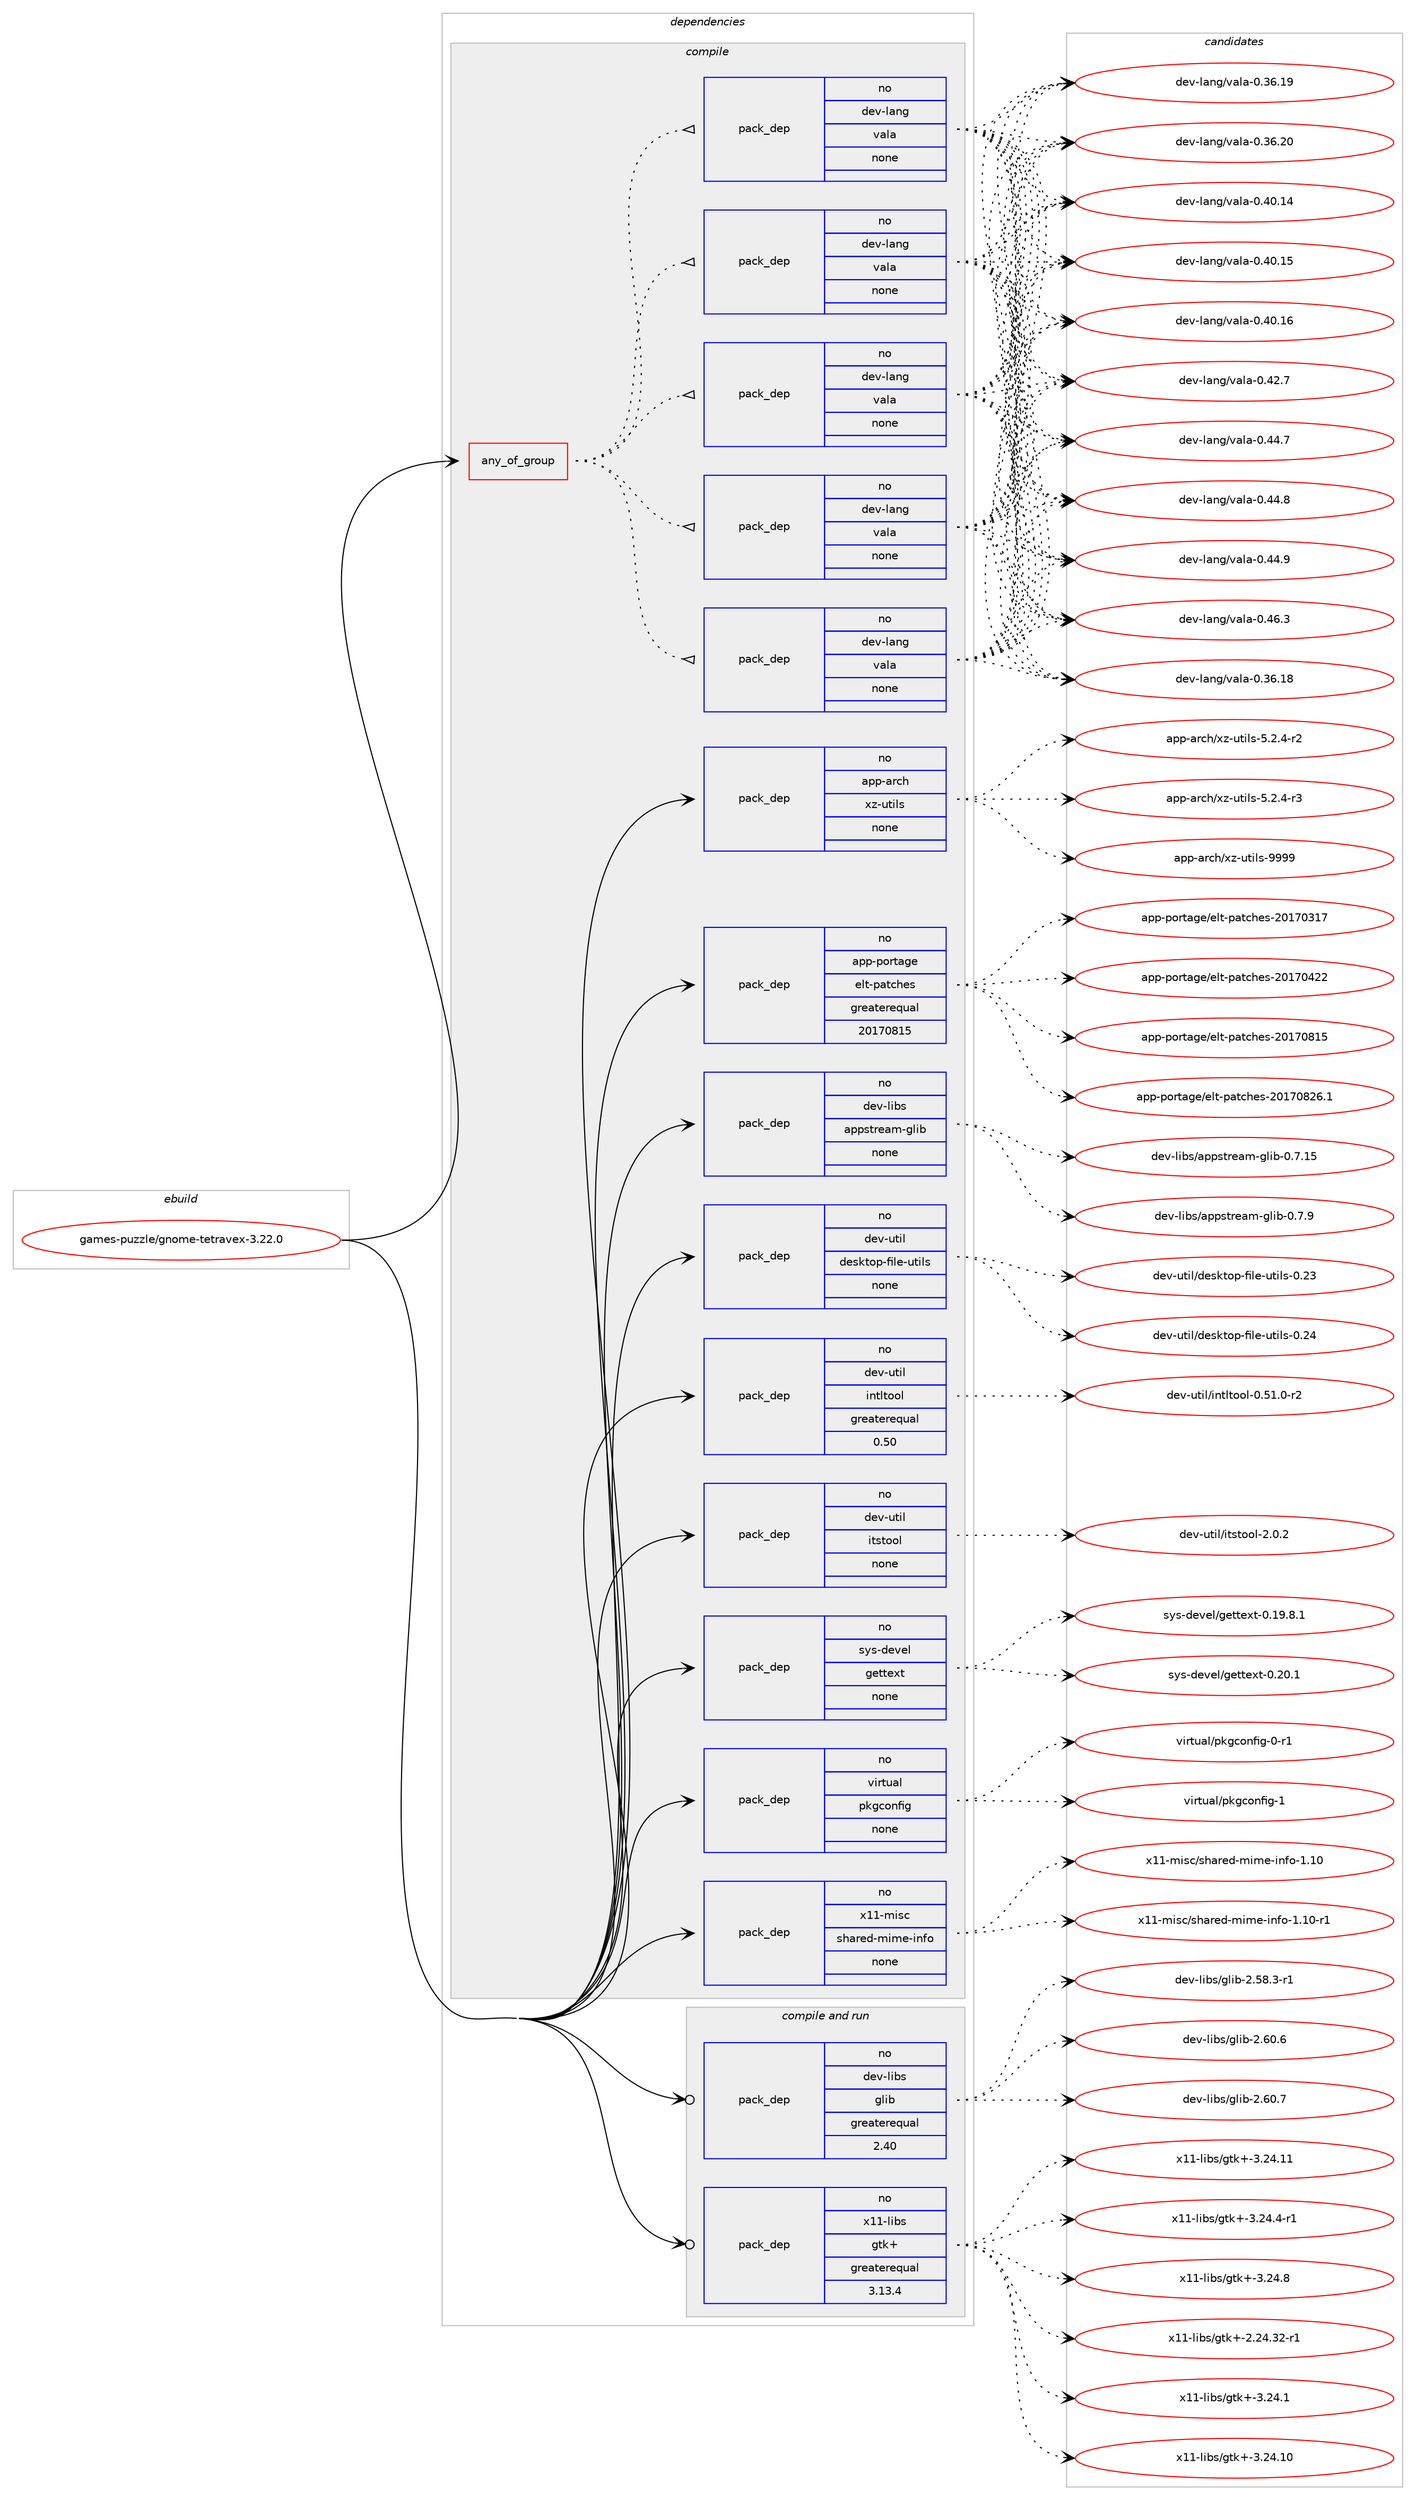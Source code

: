 digraph prolog {

# *************
# Graph options
# *************

newrank=true;
concentrate=true;
compound=true;
graph [rankdir=LR,fontname=Helvetica,fontsize=10,ranksep=1.5];#, ranksep=2.5, nodesep=0.2];
edge  [arrowhead=vee];
node  [fontname=Helvetica,fontsize=10];

# **********
# The ebuild
# **********

subgraph cluster_leftcol {
color=gray;
rank=same;
label=<<i>ebuild</i>>;
id [label="games-puzzle/gnome-tetravex-3.22.0", color=red, width=4, href="../games-puzzle/gnome-tetravex-3.22.0.svg"];
}

# ****************
# The dependencies
# ****************

subgraph cluster_midcol {
color=gray;
label=<<i>dependencies</i>>;
subgraph cluster_compile {
fillcolor="#eeeeee";
style=filled;
label=<<i>compile</i>>;
subgraph any12102 {
dependency741452 [label=<<TABLE BORDER="0" CELLBORDER="1" CELLSPACING="0" CELLPADDING="4"><TR><TD CELLPADDING="10">any_of_group</TD></TR></TABLE>>, shape=none, color=red];subgraph pack543976 {
dependency741453 [label=<<TABLE BORDER="0" CELLBORDER="1" CELLSPACING="0" CELLPADDING="4" WIDTH="220"><TR><TD ROWSPAN="6" CELLPADDING="30">pack_dep</TD></TR><TR><TD WIDTH="110">no</TD></TR><TR><TD>dev-lang</TD></TR><TR><TD>vala</TD></TR><TR><TD>none</TD></TR><TR><TD></TD></TR></TABLE>>, shape=none, color=blue];
}
dependency741452:e -> dependency741453:w [weight=20,style="dotted",arrowhead="oinv"];
subgraph pack543977 {
dependency741454 [label=<<TABLE BORDER="0" CELLBORDER="1" CELLSPACING="0" CELLPADDING="4" WIDTH="220"><TR><TD ROWSPAN="6" CELLPADDING="30">pack_dep</TD></TR><TR><TD WIDTH="110">no</TD></TR><TR><TD>dev-lang</TD></TR><TR><TD>vala</TD></TR><TR><TD>none</TD></TR><TR><TD></TD></TR></TABLE>>, shape=none, color=blue];
}
dependency741452:e -> dependency741454:w [weight=20,style="dotted",arrowhead="oinv"];
subgraph pack543978 {
dependency741455 [label=<<TABLE BORDER="0" CELLBORDER="1" CELLSPACING="0" CELLPADDING="4" WIDTH="220"><TR><TD ROWSPAN="6" CELLPADDING="30">pack_dep</TD></TR><TR><TD WIDTH="110">no</TD></TR><TR><TD>dev-lang</TD></TR><TR><TD>vala</TD></TR><TR><TD>none</TD></TR><TR><TD></TD></TR></TABLE>>, shape=none, color=blue];
}
dependency741452:e -> dependency741455:w [weight=20,style="dotted",arrowhead="oinv"];
subgraph pack543979 {
dependency741456 [label=<<TABLE BORDER="0" CELLBORDER="1" CELLSPACING="0" CELLPADDING="4" WIDTH="220"><TR><TD ROWSPAN="6" CELLPADDING="30">pack_dep</TD></TR><TR><TD WIDTH="110">no</TD></TR><TR><TD>dev-lang</TD></TR><TR><TD>vala</TD></TR><TR><TD>none</TD></TR><TR><TD></TD></TR></TABLE>>, shape=none, color=blue];
}
dependency741452:e -> dependency741456:w [weight=20,style="dotted",arrowhead="oinv"];
subgraph pack543980 {
dependency741457 [label=<<TABLE BORDER="0" CELLBORDER="1" CELLSPACING="0" CELLPADDING="4" WIDTH="220"><TR><TD ROWSPAN="6" CELLPADDING="30">pack_dep</TD></TR><TR><TD WIDTH="110">no</TD></TR><TR><TD>dev-lang</TD></TR><TR><TD>vala</TD></TR><TR><TD>none</TD></TR><TR><TD></TD></TR></TABLE>>, shape=none, color=blue];
}
dependency741452:e -> dependency741457:w [weight=20,style="dotted",arrowhead="oinv"];
}
id:e -> dependency741452:w [weight=20,style="solid",arrowhead="vee"];
subgraph pack543981 {
dependency741458 [label=<<TABLE BORDER="0" CELLBORDER="1" CELLSPACING="0" CELLPADDING="4" WIDTH="220"><TR><TD ROWSPAN="6" CELLPADDING="30">pack_dep</TD></TR><TR><TD WIDTH="110">no</TD></TR><TR><TD>app-arch</TD></TR><TR><TD>xz-utils</TD></TR><TR><TD>none</TD></TR><TR><TD></TD></TR></TABLE>>, shape=none, color=blue];
}
id:e -> dependency741458:w [weight=20,style="solid",arrowhead="vee"];
subgraph pack543982 {
dependency741459 [label=<<TABLE BORDER="0" CELLBORDER="1" CELLSPACING="0" CELLPADDING="4" WIDTH="220"><TR><TD ROWSPAN="6" CELLPADDING="30">pack_dep</TD></TR><TR><TD WIDTH="110">no</TD></TR><TR><TD>app-portage</TD></TR><TR><TD>elt-patches</TD></TR><TR><TD>greaterequal</TD></TR><TR><TD>20170815</TD></TR></TABLE>>, shape=none, color=blue];
}
id:e -> dependency741459:w [weight=20,style="solid",arrowhead="vee"];
subgraph pack543983 {
dependency741460 [label=<<TABLE BORDER="0" CELLBORDER="1" CELLSPACING="0" CELLPADDING="4" WIDTH="220"><TR><TD ROWSPAN="6" CELLPADDING="30">pack_dep</TD></TR><TR><TD WIDTH="110">no</TD></TR><TR><TD>dev-libs</TD></TR><TR><TD>appstream-glib</TD></TR><TR><TD>none</TD></TR><TR><TD></TD></TR></TABLE>>, shape=none, color=blue];
}
id:e -> dependency741460:w [weight=20,style="solid",arrowhead="vee"];
subgraph pack543984 {
dependency741461 [label=<<TABLE BORDER="0" CELLBORDER="1" CELLSPACING="0" CELLPADDING="4" WIDTH="220"><TR><TD ROWSPAN="6" CELLPADDING="30">pack_dep</TD></TR><TR><TD WIDTH="110">no</TD></TR><TR><TD>dev-util</TD></TR><TR><TD>desktop-file-utils</TD></TR><TR><TD>none</TD></TR><TR><TD></TD></TR></TABLE>>, shape=none, color=blue];
}
id:e -> dependency741461:w [weight=20,style="solid",arrowhead="vee"];
subgraph pack543985 {
dependency741462 [label=<<TABLE BORDER="0" CELLBORDER="1" CELLSPACING="0" CELLPADDING="4" WIDTH="220"><TR><TD ROWSPAN="6" CELLPADDING="30">pack_dep</TD></TR><TR><TD WIDTH="110">no</TD></TR><TR><TD>dev-util</TD></TR><TR><TD>intltool</TD></TR><TR><TD>greaterequal</TD></TR><TR><TD>0.50</TD></TR></TABLE>>, shape=none, color=blue];
}
id:e -> dependency741462:w [weight=20,style="solid",arrowhead="vee"];
subgraph pack543986 {
dependency741463 [label=<<TABLE BORDER="0" CELLBORDER="1" CELLSPACING="0" CELLPADDING="4" WIDTH="220"><TR><TD ROWSPAN="6" CELLPADDING="30">pack_dep</TD></TR><TR><TD WIDTH="110">no</TD></TR><TR><TD>dev-util</TD></TR><TR><TD>itstool</TD></TR><TR><TD>none</TD></TR><TR><TD></TD></TR></TABLE>>, shape=none, color=blue];
}
id:e -> dependency741463:w [weight=20,style="solid",arrowhead="vee"];
subgraph pack543987 {
dependency741464 [label=<<TABLE BORDER="0" CELLBORDER="1" CELLSPACING="0" CELLPADDING="4" WIDTH="220"><TR><TD ROWSPAN="6" CELLPADDING="30">pack_dep</TD></TR><TR><TD WIDTH="110">no</TD></TR><TR><TD>sys-devel</TD></TR><TR><TD>gettext</TD></TR><TR><TD>none</TD></TR><TR><TD></TD></TR></TABLE>>, shape=none, color=blue];
}
id:e -> dependency741464:w [weight=20,style="solid",arrowhead="vee"];
subgraph pack543988 {
dependency741465 [label=<<TABLE BORDER="0" CELLBORDER="1" CELLSPACING="0" CELLPADDING="4" WIDTH="220"><TR><TD ROWSPAN="6" CELLPADDING="30">pack_dep</TD></TR><TR><TD WIDTH="110">no</TD></TR><TR><TD>virtual</TD></TR><TR><TD>pkgconfig</TD></TR><TR><TD>none</TD></TR><TR><TD></TD></TR></TABLE>>, shape=none, color=blue];
}
id:e -> dependency741465:w [weight=20,style="solid",arrowhead="vee"];
subgraph pack543989 {
dependency741466 [label=<<TABLE BORDER="0" CELLBORDER="1" CELLSPACING="0" CELLPADDING="4" WIDTH="220"><TR><TD ROWSPAN="6" CELLPADDING="30">pack_dep</TD></TR><TR><TD WIDTH="110">no</TD></TR><TR><TD>x11-misc</TD></TR><TR><TD>shared-mime-info</TD></TR><TR><TD>none</TD></TR><TR><TD></TD></TR></TABLE>>, shape=none, color=blue];
}
id:e -> dependency741466:w [weight=20,style="solid",arrowhead="vee"];
}
subgraph cluster_compileandrun {
fillcolor="#eeeeee";
style=filled;
label=<<i>compile and run</i>>;
subgraph pack543990 {
dependency741467 [label=<<TABLE BORDER="0" CELLBORDER="1" CELLSPACING="0" CELLPADDING="4" WIDTH="220"><TR><TD ROWSPAN="6" CELLPADDING="30">pack_dep</TD></TR><TR><TD WIDTH="110">no</TD></TR><TR><TD>dev-libs</TD></TR><TR><TD>glib</TD></TR><TR><TD>greaterequal</TD></TR><TR><TD>2.40</TD></TR></TABLE>>, shape=none, color=blue];
}
id:e -> dependency741467:w [weight=20,style="solid",arrowhead="odotvee"];
subgraph pack543991 {
dependency741468 [label=<<TABLE BORDER="0" CELLBORDER="1" CELLSPACING="0" CELLPADDING="4" WIDTH="220"><TR><TD ROWSPAN="6" CELLPADDING="30">pack_dep</TD></TR><TR><TD WIDTH="110">no</TD></TR><TR><TD>x11-libs</TD></TR><TR><TD>gtk+</TD></TR><TR><TD>greaterequal</TD></TR><TR><TD>3.13.4</TD></TR></TABLE>>, shape=none, color=blue];
}
id:e -> dependency741468:w [weight=20,style="solid",arrowhead="odotvee"];
}
subgraph cluster_run {
fillcolor="#eeeeee";
style=filled;
label=<<i>run</i>>;
}
}

# **************
# The candidates
# **************

subgraph cluster_choices {
rank=same;
color=gray;
label=<<i>candidates</i>>;

subgraph choice543976 {
color=black;
nodesep=1;
choice10010111845108971101034711897108974548465154464956 [label="dev-lang/vala-0.36.18", color=red, width=4,href="../dev-lang/vala-0.36.18.svg"];
choice10010111845108971101034711897108974548465154464957 [label="dev-lang/vala-0.36.19", color=red, width=4,href="../dev-lang/vala-0.36.19.svg"];
choice10010111845108971101034711897108974548465154465048 [label="dev-lang/vala-0.36.20", color=red, width=4,href="../dev-lang/vala-0.36.20.svg"];
choice10010111845108971101034711897108974548465248464952 [label="dev-lang/vala-0.40.14", color=red, width=4,href="../dev-lang/vala-0.40.14.svg"];
choice10010111845108971101034711897108974548465248464953 [label="dev-lang/vala-0.40.15", color=red, width=4,href="../dev-lang/vala-0.40.15.svg"];
choice10010111845108971101034711897108974548465248464954 [label="dev-lang/vala-0.40.16", color=red, width=4,href="../dev-lang/vala-0.40.16.svg"];
choice100101118451089711010347118971089745484652504655 [label="dev-lang/vala-0.42.7", color=red, width=4,href="../dev-lang/vala-0.42.7.svg"];
choice100101118451089711010347118971089745484652524655 [label="dev-lang/vala-0.44.7", color=red, width=4,href="../dev-lang/vala-0.44.7.svg"];
choice100101118451089711010347118971089745484652524656 [label="dev-lang/vala-0.44.8", color=red, width=4,href="../dev-lang/vala-0.44.8.svg"];
choice100101118451089711010347118971089745484652524657 [label="dev-lang/vala-0.44.9", color=red, width=4,href="../dev-lang/vala-0.44.9.svg"];
choice100101118451089711010347118971089745484652544651 [label="dev-lang/vala-0.46.3", color=red, width=4,href="../dev-lang/vala-0.46.3.svg"];
dependency741453:e -> choice10010111845108971101034711897108974548465154464956:w [style=dotted,weight="100"];
dependency741453:e -> choice10010111845108971101034711897108974548465154464957:w [style=dotted,weight="100"];
dependency741453:e -> choice10010111845108971101034711897108974548465154465048:w [style=dotted,weight="100"];
dependency741453:e -> choice10010111845108971101034711897108974548465248464952:w [style=dotted,weight="100"];
dependency741453:e -> choice10010111845108971101034711897108974548465248464953:w [style=dotted,weight="100"];
dependency741453:e -> choice10010111845108971101034711897108974548465248464954:w [style=dotted,weight="100"];
dependency741453:e -> choice100101118451089711010347118971089745484652504655:w [style=dotted,weight="100"];
dependency741453:e -> choice100101118451089711010347118971089745484652524655:w [style=dotted,weight="100"];
dependency741453:e -> choice100101118451089711010347118971089745484652524656:w [style=dotted,weight="100"];
dependency741453:e -> choice100101118451089711010347118971089745484652524657:w [style=dotted,weight="100"];
dependency741453:e -> choice100101118451089711010347118971089745484652544651:w [style=dotted,weight="100"];
}
subgraph choice543977 {
color=black;
nodesep=1;
choice10010111845108971101034711897108974548465154464956 [label="dev-lang/vala-0.36.18", color=red, width=4,href="../dev-lang/vala-0.36.18.svg"];
choice10010111845108971101034711897108974548465154464957 [label="dev-lang/vala-0.36.19", color=red, width=4,href="../dev-lang/vala-0.36.19.svg"];
choice10010111845108971101034711897108974548465154465048 [label="dev-lang/vala-0.36.20", color=red, width=4,href="../dev-lang/vala-0.36.20.svg"];
choice10010111845108971101034711897108974548465248464952 [label="dev-lang/vala-0.40.14", color=red, width=4,href="../dev-lang/vala-0.40.14.svg"];
choice10010111845108971101034711897108974548465248464953 [label="dev-lang/vala-0.40.15", color=red, width=4,href="../dev-lang/vala-0.40.15.svg"];
choice10010111845108971101034711897108974548465248464954 [label="dev-lang/vala-0.40.16", color=red, width=4,href="../dev-lang/vala-0.40.16.svg"];
choice100101118451089711010347118971089745484652504655 [label="dev-lang/vala-0.42.7", color=red, width=4,href="../dev-lang/vala-0.42.7.svg"];
choice100101118451089711010347118971089745484652524655 [label="dev-lang/vala-0.44.7", color=red, width=4,href="../dev-lang/vala-0.44.7.svg"];
choice100101118451089711010347118971089745484652524656 [label="dev-lang/vala-0.44.8", color=red, width=4,href="../dev-lang/vala-0.44.8.svg"];
choice100101118451089711010347118971089745484652524657 [label="dev-lang/vala-0.44.9", color=red, width=4,href="../dev-lang/vala-0.44.9.svg"];
choice100101118451089711010347118971089745484652544651 [label="dev-lang/vala-0.46.3", color=red, width=4,href="../dev-lang/vala-0.46.3.svg"];
dependency741454:e -> choice10010111845108971101034711897108974548465154464956:w [style=dotted,weight="100"];
dependency741454:e -> choice10010111845108971101034711897108974548465154464957:w [style=dotted,weight="100"];
dependency741454:e -> choice10010111845108971101034711897108974548465154465048:w [style=dotted,weight="100"];
dependency741454:e -> choice10010111845108971101034711897108974548465248464952:w [style=dotted,weight="100"];
dependency741454:e -> choice10010111845108971101034711897108974548465248464953:w [style=dotted,weight="100"];
dependency741454:e -> choice10010111845108971101034711897108974548465248464954:w [style=dotted,weight="100"];
dependency741454:e -> choice100101118451089711010347118971089745484652504655:w [style=dotted,weight="100"];
dependency741454:e -> choice100101118451089711010347118971089745484652524655:w [style=dotted,weight="100"];
dependency741454:e -> choice100101118451089711010347118971089745484652524656:w [style=dotted,weight="100"];
dependency741454:e -> choice100101118451089711010347118971089745484652524657:w [style=dotted,weight="100"];
dependency741454:e -> choice100101118451089711010347118971089745484652544651:w [style=dotted,weight="100"];
}
subgraph choice543978 {
color=black;
nodesep=1;
choice10010111845108971101034711897108974548465154464956 [label="dev-lang/vala-0.36.18", color=red, width=4,href="../dev-lang/vala-0.36.18.svg"];
choice10010111845108971101034711897108974548465154464957 [label="dev-lang/vala-0.36.19", color=red, width=4,href="../dev-lang/vala-0.36.19.svg"];
choice10010111845108971101034711897108974548465154465048 [label="dev-lang/vala-0.36.20", color=red, width=4,href="../dev-lang/vala-0.36.20.svg"];
choice10010111845108971101034711897108974548465248464952 [label="dev-lang/vala-0.40.14", color=red, width=4,href="../dev-lang/vala-0.40.14.svg"];
choice10010111845108971101034711897108974548465248464953 [label="dev-lang/vala-0.40.15", color=red, width=4,href="../dev-lang/vala-0.40.15.svg"];
choice10010111845108971101034711897108974548465248464954 [label="dev-lang/vala-0.40.16", color=red, width=4,href="../dev-lang/vala-0.40.16.svg"];
choice100101118451089711010347118971089745484652504655 [label="dev-lang/vala-0.42.7", color=red, width=4,href="../dev-lang/vala-0.42.7.svg"];
choice100101118451089711010347118971089745484652524655 [label="dev-lang/vala-0.44.7", color=red, width=4,href="../dev-lang/vala-0.44.7.svg"];
choice100101118451089711010347118971089745484652524656 [label="dev-lang/vala-0.44.8", color=red, width=4,href="../dev-lang/vala-0.44.8.svg"];
choice100101118451089711010347118971089745484652524657 [label="dev-lang/vala-0.44.9", color=red, width=4,href="../dev-lang/vala-0.44.9.svg"];
choice100101118451089711010347118971089745484652544651 [label="dev-lang/vala-0.46.3", color=red, width=4,href="../dev-lang/vala-0.46.3.svg"];
dependency741455:e -> choice10010111845108971101034711897108974548465154464956:w [style=dotted,weight="100"];
dependency741455:e -> choice10010111845108971101034711897108974548465154464957:w [style=dotted,weight="100"];
dependency741455:e -> choice10010111845108971101034711897108974548465154465048:w [style=dotted,weight="100"];
dependency741455:e -> choice10010111845108971101034711897108974548465248464952:w [style=dotted,weight="100"];
dependency741455:e -> choice10010111845108971101034711897108974548465248464953:w [style=dotted,weight="100"];
dependency741455:e -> choice10010111845108971101034711897108974548465248464954:w [style=dotted,weight="100"];
dependency741455:e -> choice100101118451089711010347118971089745484652504655:w [style=dotted,weight="100"];
dependency741455:e -> choice100101118451089711010347118971089745484652524655:w [style=dotted,weight="100"];
dependency741455:e -> choice100101118451089711010347118971089745484652524656:w [style=dotted,weight="100"];
dependency741455:e -> choice100101118451089711010347118971089745484652524657:w [style=dotted,weight="100"];
dependency741455:e -> choice100101118451089711010347118971089745484652544651:w [style=dotted,weight="100"];
}
subgraph choice543979 {
color=black;
nodesep=1;
choice10010111845108971101034711897108974548465154464956 [label="dev-lang/vala-0.36.18", color=red, width=4,href="../dev-lang/vala-0.36.18.svg"];
choice10010111845108971101034711897108974548465154464957 [label="dev-lang/vala-0.36.19", color=red, width=4,href="../dev-lang/vala-0.36.19.svg"];
choice10010111845108971101034711897108974548465154465048 [label="dev-lang/vala-0.36.20", color=red, width=4,href="../dev-lang/vala-0.36.20.svg"];
choice10010111845108971101034711897108974548465248464952 [label="dev-lang/vala-0.40.14", color=red, width=4,href="../dev-lang/vala-0.40.14.svg"];
choice10010111845108971101034711897108974548465248464953 [label="dev-lang/vala-0.40.15", color=red, width=4,href="../dev-lang/vala-0.40.15.svg"];
choice10010111845108971101034711897108974548465248464954 [label="dev-lang/vala-0.40.16", color=red, width=4,href="../dev-lang/vala-0.40.16.svg"];
choice100101118451089711010347118971089745484652504655 [label="dev-lang/vala-0.42.7", color=red, width=4,href="../dev-lang/vala-0.42.7.svg"];
choice100101118451089711010347118971089745484652524655 [label="dev-lang/vala-0.44.7", color=red, width=4,href="../dev-lang/vala-0.44.7.svg"];
choice100101118451089711010347118971089745484652524656 [label="dev-lang/vala-0.44.8", color=red, width=4,href="../dev-lang/vala-0.44.8.svg"];
choice100101118451089711010347118971089745484652524657 [label="dev-lang/vala-0.44.9", color=red, width=4,href="../dev-lang/vala-0.44.9.svg"];
choice100101118451089711010347118971089745484652544651 [label="dev-lang/vala-0.46.3", color=red, width=4,href="../dev-lang/vala-0.46.3.svg"];
dependency741456:e -> choice10010111845108971101034711897108974548465154464956:w [style=dotted,weight="100"];
dependency741456:e -> choice10010111845108971101034711897108974548465154464957:w [style=dotted,weight="100"];
dependency741456:e -> choice10010111845108971101034711897108974548465154465048:w [style=dotted,weight="100"];
dependency741456:e -> choice10010111845108971101034711897108974548465248464952:w [style=dotted,weight="100"];
dependency741456:e -> choice10010111845108971101034711897108974548465248464953:w [style=dotted,weight="100"];
dependency741456:e -> choice10010111845108971101034711897108974548465248464954:w [style=dotted,weight="100"];
dependency741456:e -> choice100101118451089711010347118971089745484652504655:w [style=dotted,weight="100"];
dependency741456:e -> choice100101118451089711010347118971089745484652524655:w [style=dotted,weight="100"];
dependency741456:e -> choice100101118451089711010347118971089745484652524656:w [style=dotted,weight="100"];
dependency741456:e -> choice100101118451089711010347118971089745484652524657:w [style=dotted,weight="100"];
dependency741456:e -> choice100101118451089711010347118971089745484652544651:w [style=dotted,weight="100"];
}
subgraph choice543980 {
color=black;
nodesep=1;
choice10010111845108971101034711897108974548465154464956 [label="dev-lang/vala-0.36.18", color=red, width=4,href="../dev-lang/vala-0.36.18.svg"];
choice10010111845108971101034711897108974548465154464957 [label="dev-lang/vala-0.36.19", color=red, width=4,href="../dev-lang/vala-0.36.19.svg"];
choice10010111845108971101034711897108974548465154465048 [label="dev-lang/vala-0.36.20", color=red, width=4,href="../dev-lang/vala-0.36.20.svg"];
choice10010111845108971101034711897108974548465248464952 [label="dev-lang/vala-0.40.14", color=red, width=4,href="../dev-lang/vala-0.40.14.svg"];
choice10010111845108971101034711897108974548465248464953 [label="dev-lang/vala-0.40.15", color=red, width=4,href="../dev-lang/vala-0.40.15.svg"];
choice10010111845108971101034711897108974548465248464954 [label="dev-lang/vala-0.40.16", color=red, width=4,href="../dev-lang/vala-0.40.16.svg"];
choice100101118451089711010347118971089745484652504655 [label="dev-lang/vala-0.42.7", color=red, width=4,href="../dev-lang/vala-0.42.7.svg"];
choice100101118451089711010347118971089745484652524655 [label="dev-lang/vala-0.44.7", color=red, width=4,href="../dev-lang/vala-0.44.7.svg"];
choice100101118451089711010347118971089745484652524656 [label="dev-lang/vala-0.44.8", color=red, width=4,href="../dev-lang/vala-0.44.8.svg"];
choice100101118451089711010347118971089745484652524657 [label="dev-lang/vala-0.44.9", color=red, width=4,href="../dev-lang/vala-0.44.9.svg"];
choice100101118451089711010347118971089745484652544651 [label="dev-lang/vala-0.46.3", color=red, width=4,href="../dev-lang/vala-0.46.3.svg"];
dependency741457:e -> choice10010111845108971101034711897108974548465154464956:w [style=dotted,weight="100"];
dependency741457:e -> choice10010111845108971101034711897108974548465154464957:w [style=dotted,weight="100"];
dependency741457:e -> choice10010111845108971101034711897108974548465154465048:w [style=dotted,weight="100"];
dependency741457:e -> choice10010111845108971101034711897108974548465248464952:w [style=dotted,weight="100"];
dependency741457:e -> choice10010111845108971101034711897108974548465248464953:w [style=dotted,weight="100"];
dependency741457:e -> choice10010111845108971101034711897108974548465248464954:w [style=dotted,weight="100"];
dependency741457:e -> choice100101118451089711010347118971089745484652504655:w [style=dotted,weight="100"];
dependency741457:e -> choice100101118451089711010347118971089745484652524655:w [style=dotted,weight="100"];
dependency741457:e -> choice100101118451089711010347118971089745484652524656:w [style=dotted,weight="100"];
dependency741457:e -> choice100101118451089711010347118971089745484652524657:w [style=dotted,weight="100"];
dependency741457:e -> choice100101118451089711010347118971089745484652544651:w [style=dotted,weight="100"];
}
subgraph choice543981 {
color=black;
nodesep=1;
choice9711211245971149910447120122451171161051081154553465046524511450 [label="app-arch/xz-utils-5.2.4-r2", color=red, width=4,href="../app-arch/xz-utils-5.2.4-r2.svg"];
choice9711211245971149910447120122451171161051081154553465046524511451 [label="app-arch/xz-utils-5.2.4-r3", color=red, width=4,href="../app-arch/xz-utils-5.2.4-r3.svg"];
choice9711211245971149910447120122451171161051081154557575757 [label="app-arch/xz-utils-9999", color=red, width=4,href="../app-arch/xz-utils-9999.svg"];
dependency741458:e -> choice9711211245971149910447120122451171161051081154553465046524511450:w [style=dotted,weight="100"];
dependency741458:e -> choice9711211245971149910447120122451171161051081154553465046524511451:w [style=dotted,weight="100"];
dependency741458:e -> choice9711211245971149910447120122451171161051081154557575757:w [style=dotted,weight="100"];
}
subgraph choice543982 {
color=black;
nodesep=1;
choice97112112451121111141169710310147101108116451129711699104101115455048495548514955 [label="app-portage/elt-patches-20170317", color=red, width=4,href="../app-portage/elt-patches-20170317.svg"];
choice97112112451121111141169710310147101108116451129711699104101115455048495548525050 [label="app-portage/elt-patches-20170422", color=red, width=4,href="../app-portage/elt-patches-20170422.svg"];
choice97112112451121111141169710310147101108116451129711699104101115455048495548564953 [label="app-portage/elt-patches-20170815", color=red, width=4,href="../app-portage/elt-patches-20170815.svg"];
choice971121124511211111411697103101471011081164511297116991041011154550484955485650544649 [label="app-portage/elt-patches-20170826.1", color=red, width=4,href="../app-portage/elt-patches-20170826.1.svg"];
dependency741459:e -> choice97112112451121111141169710310147101108116451129711699104101115455048495548514955:w [style=dotted,weight="100"];
dependency741459:e -> choice97112112451121111141169710310147101108116451129711699104101115455048495548525050:w [style=dotted,weight="100"];
dependency741459:e -> choice97112112451121111141169710310147101108116451129711699104101115455048495548564953:w [style=dotted,weight="100"];
dependency741459:e -> choice971121124511211111411697103101471011081164511297116991041011154550484955485650544649:w [style=dotted,weight="100"];
}
subgraph choice543983 {
color=black;
nodesep=1;
choice1001011184510810598115479711211211511611410197109451031081059845484655464953 [label="dev-libs/appstream-glib-0.7.15", color=red, width=4,href="../dev-libs/appstream-glib-0.7.15.svg"];
choice10010111845108105981154797112112115116114101971094510310810598454846554657 [label="dev-libs/appstream-glib-0.7.9", color=red, width=4,href="../dev-libs/appstream-glib-0.7.9.svg"];
dependency741460:e -> choice1001011184510810598115479711211211511611410197109451031081059845484655464953:w [style=dotted,weight="100"];
dependency741460:e -> choice10010111845108105981154797112112115116114101971094510310810598454846554657:w [style=dotted,weight="100"];
}
subgraph choice543984 {
color=black;
nodesep=1;
choice100101118451171161051084710010111510711611111245102105108101451171161051081154548465051 [label="dev-util/desktop-file-utils-0.23", color=red, width=4,href="../dev-util/desktop-file-utils-0.23.svg"];
choice100101118451171161051084710010111510711611111245102105108101451171161051081154548465052 [label="dev-util/desktop-file-utils-0.24", color=red, width=4,href="../dev-util/desktop-file-utils-0.24.svg"];
dependency741461:e -> choice100101118451171161051084710010111510711611111245102105108101451171161051081154548465051:w [style=dotted,weight="100"];
dependency741461:e -> choice100101118451171161051084710010111510711611111245102105108101451171161051081154548465052:w [style=dotted,weight="100"];
}
subgraph choice543985 {
color=black;
nodesep=1;
choice1001011184511711610510847105110116108116111111108454846534946484511450 [label="dev-util/intltool-0.51.0-r2", color=red, width=4,href="../dev-util/intltool-0.51.0-r2.svg"];
dependency741462:e -> choice1001011184511711610510847105110116108116111111108454846534946484511450:w [style=dotted,weight="100"];
}
subgraph choice543986 {
color=black;
nodesep=1;
choice1001011184511711610510847105116115116111111108455046484650 [label="dev-util/itstool-2.0.2", color=red, width=4,href="../dev-util/itstool-2.0.2.svg"];
dependency741463:e -> choice1001011184511711610510847105116115116111111108455046484650:w [style=dotted,weight="100"];
}
subgraph choice543987 {
color=black;
nodesep=1;
choice1151211154510010111810110847103101116116101120116454846495746564649 [label="sys-devel/gettext-0.19.8.1", color=red, width=4,href="../sys-devel/gettext-0.19.8.1.svg"];
choice115121115451001011181011084710310111611610112011645484650484649 [label="sys-devel/gettext-0.20.1", color=red, width=4,href="../sys-devel/gettext-0.20.1.svg"];
dependency741464:e -> choice1151211154510010111810110847103101116116101120116454846495746564649:w [style=dotted,weight="100"];
dependency741464:e -> choice115121115451001011181011084710310111611610112011645484650484649:w [style=dotted,weight="100"];
}
subgraph choice543988 {
color=black;
nodesep=1;
choice11810511411611797108471121071039911111010210510345484511449 [label="virtual/pkgconfig-0-r1", color=red, width=4,href="../virtual/pkgconfig-0-r1.svg"];
choice1181051141161179710847112107103991111101021051034549 [label="virtual/pkgconfig-1", color=red, width=4,href="../virtual/pkgconfig-1.svg"];
dependency741465:e -> choice11810511411611797108471121071039911111010210510345484511449:w [style=dotted,weight="100"];
dependency741465:e -> choice1181051141161179710847112107103991111101021051034549:w [style=dotted,weight="100"];
}
subgraph choice543989 {
color=black;
nodesep=1;
choice12049494510910511599471151049711410110045109105109101451051101021114549464948 [label="x11-misc/shared-mime-info-1.10", color=red, width=4,href="../x11-misc/shared-mime-info-1.10.svg"];
choice120494945109105115994711510497114101100451091051091014510511010211145494649484511449 [label="x11-misc/shared-mime-info-1.10-r1", color=red, width=4,href="../x11-misc/shared-mime-info-1.10-r1.svg"];
dependency741466:e -> choice12049494510910511599471151049711410110045109105109101451051101021114549464948:w [style=dotted,weight="100"];
dependency741466:e -> choice120494945109105115994711510497114101100451091051091014510511010211145494649484511449:w [style=dotted,weight="100"];
}
subgraph choice543990 {
color=black;
nodesep=1;
choice10010111845108105981154710310810598455046535646514511449 [label="dev-libs/glib-2.58.3-r1", color=red, width=4,href="../dev-libs/glib-2.58.3-r1.svg"];
choice1001011184510810598115471031081059845504654484654 [label="dev-libs/glib-2.60.6", color=red, width=4,href="../dev-libs/glib-2.60.6.svg"];
choice1001011184510810598115471031081059845504654484655 [label="dev-libs/glib-2.60.7", color=red, width=4,href="../dev-libs/glib-2.60.7.svg"];
dependency741467:e -> choice10010111845108105981154710310810598455046535646514511449:w [style=dotted,weight="100"];
dependency741467:e -> choice1001011184510810598115471031081059845504654484654:w [style=dotted,weight="100"];
dependency741467:e -> choice1001011184510810598115471031081059845504654484655:w [style=dotted,weight="100"];
}
subgraph choice543991 {
color=black;
nodesep=1;
choice12049494510810598115471031161074345504650524651504511449 [label="x11-libs/gtk+-2.24.32-r1", color=red, width=4,href="../x11-libs/gtk+-2.24.32-r1.svg"];
choice12049494510810598115471031161074345514650524649 [label="x11-libs/gtk+-3.24.1", color=red, width=4,href="../x11-libs/gtk+-3.24.1.svg"];
choice1204949451081059811547103116107434551465052464948 [label="x11-libs/gtk+-3.24.10", color=red, width=4,href="../x11-libs/gtk+-3.24.10.svg"];
choice1204949451081059811547103116107434551465052464949 [label="x11-libs/gtk+-3.24.11", color=red, width=4,href="../x11-libs/gtk+-3.24.11.svg"];
choice120494945108105981154710311610743455146505246524511449 [label="x11-libs/gtk+-3.24.4-r1", color=red, width=4,href="../x11-libs/gtk+-3.24.4-r1.svg"];
choice12049494510810598115471031161074345514650524656 [label="x11-libs/gtk+-3.24.8", color=red, width=4,href="../x11-libs/gtk+-3.24.8.svg"];
dependency741468:e -> choice12049494510810598115471031161074345504650524651504511449:w [style=dotted,weight="100"];
dependency741468:e -> choice12049494510810598115471031161074345514650524649:w [style=dotted,weight="100"];
dependency741468:e -> choice1204949451081059811547103116107434551465052464948:w [style=dotted,weight="100"];
dependency741468:e -> choice1204949451081059811547103116107434551465052464949:w [style=dotted,weight="100"];
dependency741468:e -> choice120494945108105981154710311610743455146505246524511449:w [style=dotted,weight="100"];
dependency741468:e -> choice12049494510810598115471031161074345514650524656:w [style=dotted,weight="100"];
}
}

}

